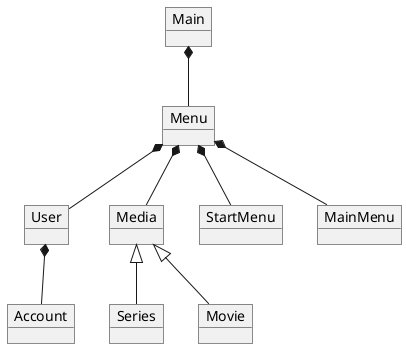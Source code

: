 @startuml

object Main
object User
object Media
object Series
object Movie
object Account
object Menu
object StartMenu
object MainMenu



Menu *-- User
Menu *-- Media
Media <|-- Movie
Media <|-- Series
User *-- Account
Main *-- Menu
Menu *-- StartMenu
Menu *-- MainMenu



@enduml